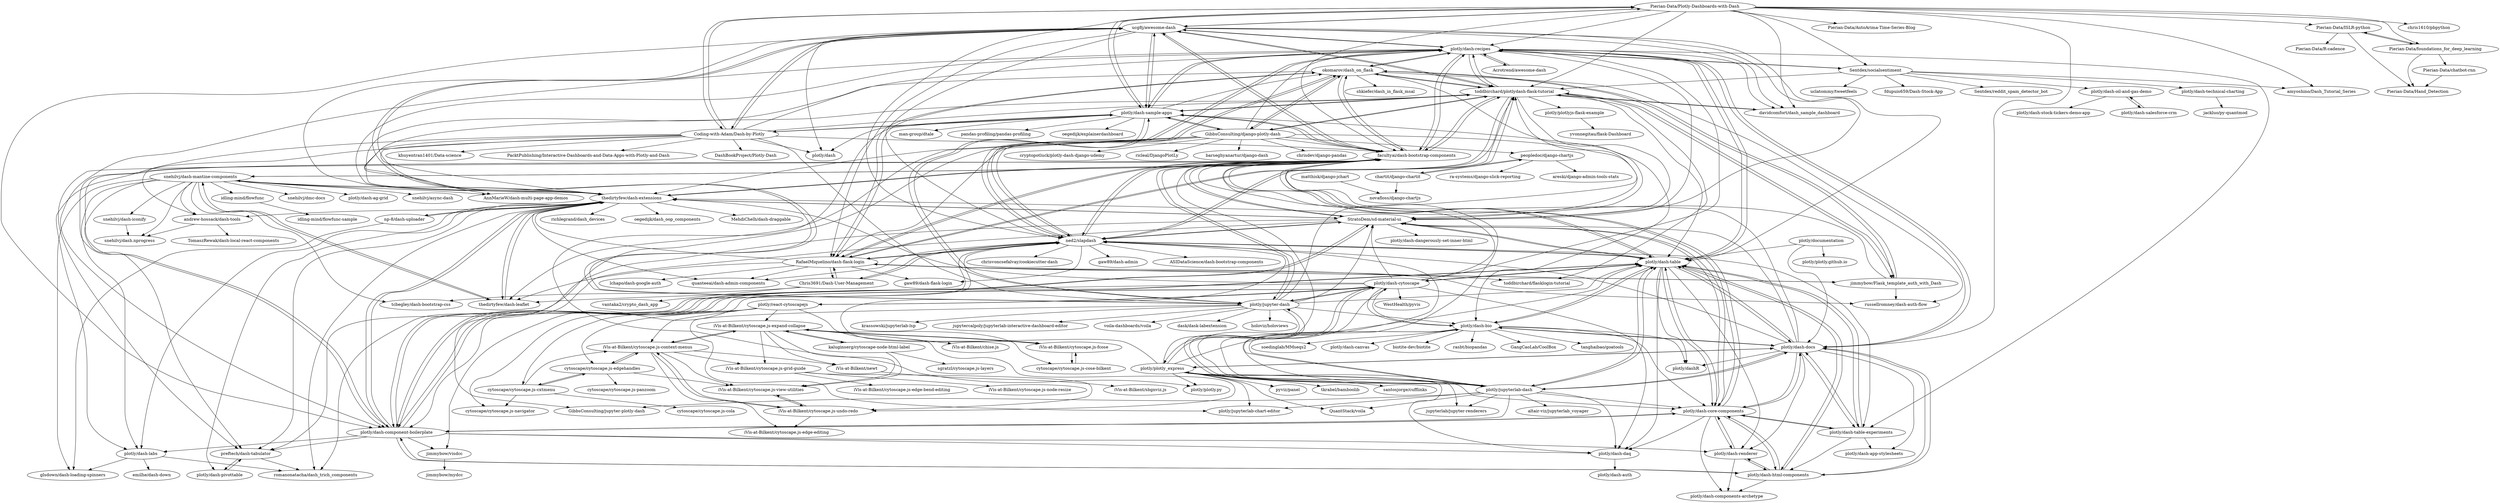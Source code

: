digraph G {
"Pierian-Data/Plotly-Dashboards-with-Dash" -> "ucg8j/awesome-dash"
"Pierian-Data/Plotly-Dashboards-with-Dash" -> "plotly/dash-recipes"
"Pierian-Data/Plotly-Dashboards-with-Dash" -> "Pierian-Data/ISLR-python"
"Pierian-Data/Plotly-Dashboards-with-Dash" -> "plotly/dash-sample-apps"
"Pierian-Data/Plotly-Dashboards-with-Dash" -> "Pierian-Data/foundations_for_deep_learning"
"Pierian-Data/Plotly-Dashboards-with-Dash" -> "Coding-with-Adam/Dash-by-Plotly"
"Pierian-Data/Plotly-Dashboards-with-Dash" -> "toddbirchard/plotlydash-flask-tutorial"
"Pierian-Data/Plotly-Dashboards-with-Dash" -> "facultyai/dash-bootstrap-components"
"Pierian-Data/Plotly-Dashboards-with-Dash" -> "amyoshino/Dash_Tutorial_Series"
"Pierian-Data/Plotly-Dashboards-with-Dash" -> "Pierian-Data/AutoArima-Time-Series-Blog"
"Pierian-Data/Plotly-Dashboards-with-Dash" -> "davidcomfort/dash_sample_dashboard"
"Pierian-Data/Plotly-Dashboards-with-Dash" -> "ned2/slapdash"
"Pierian-Data/Plotly-Dashboards-with-Dash" -> "Sentdex/socialsentiment"
"Pierian-Data/Plotly-Dashboards-with-Dash" -> "plotly/dash-docs"
"Pierian-Data/Plotly-Dashboards-with-Dash" -> "chris1610/pbpython" ["e"=1]
"jimmybow/visdcc" -> "jimmybow/mydcc"
"plotly/documentation" -> "plotly/dash-docs"
"plotly/documentation" -> "plotly/plotly.github.io"
"plotly/documentation" -> "plotly/dash-table"
"plotly/dash-docs" -> "plotly/dash-table"
"plotly/dash-docs" -> "plotly/dash-core-components"
"plotly/dash-docs" -> "plotly/dash-html-components"
"plotly/dash-docs" -> "plotly/dash-renderer"
"plotly/dash-docs" -> "plotly/dash-table-experiments"
"plotly/dash-docs" -> "plotly/dash-recipes"
"plotly/dash-docs" -> "StratoDem/sd-material-ui"
"plotly/dash-docs" -> "plotly/dash-bio"
"plotly/dash-docs" -> "plotly/jupyterlab-dash"
"plotly/dash-docs" -> "plotly/dash-app-stylesheets"
"plotly/dash-docs" -> "plotly/dashR" ["e"=1]
"plotly/dash-docs" -> "plotly/plotly_express"
"plotly/dash-docs" -> "ned2/slapdash"
"plotly/dash-docs" -> "facultyai/dash-bootstrap-components"
"plotly/dash-table" -> "plotly/dash-core-components"
"plotly/dash-table" -> "plotly/dash-docs"
"plotly/dash-table" -> "plotly/dash-html-components"
"plotly/dash-table" -> "facultyai/dash-bootstrap-components"
"plotly/dash-table" -> "StratoDem/sd-material-ui"
"plotly/dash-table" -> "plotly/dash-component-boilerplate"
"plotly/dash-table" -> "ned2/slapdash"
"plotly/dash-table" -> "plotly/dash-table-experiments"
"plotly/dash-table" -> "plotly/dash-recipes"
"plotly/dash-table" -> "plotly/dashR" ["e"=1]
"plotly/dash-table" -> "plotly/dash-bio"
"plotly/dash-table" -> "plotly/dash-cytoscape"
"plotly/dash-table" -> "plotly/dash-daq"
"plotly/dash-table" -> "plotly/jupyterlab-dash"
"plotly/dash-table" -> "plotly/dash-renderer"
"plotly/dash-recipes" -> "ucg8j/awesome-dash"
"plotly/dash-recipes" -> "facultyai/dash-bootstrap-components"
"plotly/dash-recipes" -> "plotly/dash-sample-apps"
"plotly/dash-recipes" -> "ned2/slapdash"
"plotly/dash-recipes" -> "Acrotrend/awesome-dash"
"plotly/dash-recipes" -> "toddbirchard/plotlydash-flask-tutorial"
"plotly/dash-recipes" -> "plotly/dash-table"
"plotly/dash-recipes" -> "plotly/dash-docs"
"plotly/dash-recipes" -> "plotly/dash-table-experiments"
"plotly/dash-recipes" -> "thedirtyfew/dash-extensions"
"plotly/dash-recipes" -> "StratoDem/sd-material-ui"
"plotly/dash-recipes" -> "okomarov/dash_on_flask"
"plotly/dash-recipes" -> "Sentdex/socialsentiment"
"plotly/dash-recipes" -> "plotly/dash-component-boilerplate"
"plotly/dash-recipes" -> "davidcomfort/dash_sample_dashboard"
"ucg8j/awesome-dash" -> "plotly/dash-recipes"
"ucg8j/awesome-dash" -> "facultyai/dash-bootstrap-components"
"ucg8j/awesome-dash" -> "plotly/dash-sample-apps"
"ucg8j/awesome-dash" -> "Pierian-Data/Plotly-Dashboards-with-Dash"
"ucg8j/awesome-dash" -> "thedirtyfew/dash-extensions"
"ucg8j/awesome-dash" -> "plotly/jupyter-dash"
"ucg8j/awesome-dash" -> "Coding-with-Adam/Dash-by-Plotly"
"ucg8j/awesome-dash" -> "ned2/slapdash"
"ucg8j/awesome-dash" -> "davidcomfort/dash_sample_dashboard"
"ucg8j/awesome-dash" -> "StratoDem/sd-material-ui"
"ucg8j/awesome-dash" -> "plotly/dash-component-boilerplate"
"ucg8j/awesome-dash" -> "plotly/dash-table"
"ucg8j/awesome-dash" -> "toddbirchard/plotlydash-flask-tutorial"
"ucg8j/awesome-dash" -> "RafaelMiquelino/dash-flask-login"
"ucg8j/awesome-dash" -> "plotly/dash" ["e"=1]
"Coding-with-Adam/Dash-by-Plotly" -> "ucg8j/awesome-dash"
"Coding-with-Adam/Dash-by-Plotly" -> "plotly/dash-sample-apps"
"Coding-with-Adam/Dash-by-Plotly" -> "facultyai/dash-bootstrap-components"
"Coding-with-Adam/Dash-by-Plotly" -> "Pierian-Data/Plotly-Dashboards-with-Dash"
"Coding-with-Adam/Dash-by-Plotly" -> "plotly/dash-recipes"
"Coding-with-Adam/Dash-by-Plotly" -> "plotly/jupyter-dash"
"Coding-with-Adam/Dash-by-Plotly" -> "toddbirchard/plotlydash-flask-tutorial"
"Coding-with-Adam/Dash-by-Plotly" -> "PacktPublishing/Interactive-Dashboards-and-Data-Apps-with-Plotly-and-Dash"
"Coding-with-Adam/Dash-by-Plotly" -> "plotly/dash-labs"
"Coding-with-Adam/Dash-by-Plotly" -> "thedirtyfew/dash-extensions"
"Coding-with-Adam/Dash-by-Plotly" -> "plotly/dash" ["e"=1]
"Coding-with-Adam/Dash-by-Plotly" -> "AnnMarieW/dash-multi-page-app-demos"
"Coding-with-Adam/Dash-by-Plotly" -> "DashBookProject/Plotly-Dash"
"Coding-with-Adam/Dash-by-Plotly" -> "andrew-hossack/dash-tools"
"Coding-with-Adam/Dash-by-Plotly" -> "khuyentran1401/Data-science" ["e"=1]
"plotly/dash-sample-apps" -> "ucg8j/awesome-dash"
"plotly/dash-sample-apps" -> "plotly/dash-recipes"
"plotly/dash-sample-apps" -> "facultyai/dash-bootstrap-components"
"plotly/dash-sample-apps" -> "plotly/dash" ["e"=1]
"plotly/dash-sample-apps" -> "Coding-with-Adam/Dash-by-Plotly"
"plotly/dash-sample-apps" -> "plotly/jupyter-dash"
"plotly/dash-sample-apps" -> "Pierian-Data/Plotly-Dashboards-with-Dash"
"plotly/dash-sample-apps" -> "toddbirchard/plotlydash-flask-tutorial"
"plotly/dash-sample-apps" -> "plotly/plotly.py" ["e"=1]
"plotly/dash-sample-apps" -> "GibbsConsulting/django-plotly-dash"
"plotly/dash-sample-apps" -> "okomarov/dash_on_flask"
"plotly/dash-sample-apps" -> "pandas-profiling/pandas-profiling" ["e"=1]
"plotly/dash-sample-apps" -> "plotly/dash-bio"
"plotly/dash-sample-apps" -> "oegedijk/explainerdashboard" ["e"=1]
"plotly/dash-sample-apps" -> "man-group/dtale" ["e"=1]
"thedirtyfew/dash-extensions" -> "snehilvj/dash-mantine-components"
"thedirtyfew/dash-extensions" -> "np-8/dash-uploader"
"thedirtyfew/dash-extensions" -> "thedirtyfew/dash-leaflet"
"thedirtyfew/dash-extensions" -> "facultyai/dash-bootstrap-components"
"thedirtyfew/dash-extensions" -> "plotly/dash-labs"
"thedirtyfew/dash-extensions" -> "preftech/dash-tabulator"
"thedirtyfew/dash-extensions" -> "romanonatacha/dash_trich_components"
"thedirtyfew/dash-extensions" -> "StratoDem/sd-material-ui"
"thedirtyfew/dash-extensions" -> "plotly/dash-component-boilerplate"
"thedirtyfew/dash-extensions" -> "andrew-hossack/dash-tools"
"thedirtyfew/dash-extensions" -> "plotly/dash-pivottable"
"thedirtyfew/dash-extensions" -> "richlegrand/dash_devices"
"thedirtyfew/dash-extensions" -> "oegedijk/dash_oop_components"
"thedirtyfew/dash-extensions" -> "MehdiChelh/dash-draggable"
"thedirtyfew/dash-extensions" -> "quanteeai/dash-admin-components"
"plotly/dash-component-boilerplate" -> "StratoDem/sd-material-ui"
"plotly/dash-component-boilerplate" -> "plotly/dash-core-components"
"plotly/dash-component-boilerplate" -> "plotly/dash-html-components"
"plotly/dash-component-boilerplate" -> "plotly/dash-labs"
"plotly/dash-component-boilerplate" -> "plotly/dash-renderer"
"plotly/dash-component-boilerplate" -> "plotly/dash-daq"
"plotly/dash-component-boilerplate" -> "preftech/dash-tabulator"
"plotly/dash-component-boilerplate" -> "plotly/dash-table"
"plotly/dash-component-boilerplate" -> "jimmybow/visdcc"
"plotly/dash-component-boilerplate" -> "thedirtyfew/dash-extensions"
"plotly/dash-component-boilerplate" -> "ned2/slapdash"
"plotly/dash-component-boilerplate" -> "facultyai/dash-bootstrap-components"
"Sentdex/socialsentiment" -> "plotly/dash-recipes"
"Sentdex/socialsentiment" -> "uclatommy/tweetfeels" ["e"=1]
"Sentdex/socialsentiment" -> "toddbirchard/plotlydash-flask-tutorial"
"Sentdex/socialsentiment" -> "fdupuis659/Dash-Stock-App"
"Sentdex/socialsentiment" -> "Sentdex/reddit_spam_detector_bot"
"Sentdex/socialsentiment" -> "plotly/dash-oil-and-gas-demo"
"Sentdex/socialsentiment" -> "plotly/dash-technical-charting"
"Sentdex/socialsentiment" -> "amyoshino/Dash_Tutorial_Series"
"iVis-at-Bilkent/cytoscape.js-expand-collapse" -> "iVis-at-Bilkent/cytoscape.js-context-menus"
"iVis-at-Bilkent/cytoscape.js-expand-collapse" -> "iVis-at-Bilkent/cytoscape.js-view-utilities"
"iVis-at-Bilkent/cytoscape.js-expand-collapse" -> "iVis-at-Bilkent/cytoscape.js-grid-guide"
"iVis-at-Bilkent/cytoscape.js-expand-collapse" -> "iVis-at-Bilkent/newt"
"iVis-at-Bilkent/cytoscape.js-expand-collapse" -> "iVis-at-Bilkent/cytoscape.js-undo-redo"
"iVis-at-Bilkent/cytoscape.js-expand-collapse" -> "kaluginserg/cytoscape-node-html-label"
"iVis-at-Bilkent/cytoscape.js-expand-collapse" -> "iVis-at-Bilkent/cytoscape.js-fcose"
"iVis-at-Bilkent/cytoscape.js-expand-collapse" -> "iVis-at-Bilkent/chise.js"
"iVis-at-Bilkent/cytoscape.js-expand-collapse" -> "cytoscape/cytoscape.js-cose-bilkent"
"plotly/dash-oil-and-gas-demo" -> "plotly/dash-salesforce-crm"
"plotly/dash-oil-and-gas-demo" -> "plotly/dash-stock-tickers-demo-app"
"facultyai/dash-bootstrap-components" -> "thedirtyfew/dash-extensions"
"facultyai/dash-bootstrap-components" -> "ucg8j/awesome-dash"
"facultyai/dash-bootstrap-components" -> "plotly/dash-recipes"
"facultyai/dash-bootstrap-components" -> "ned2/slapdash"
"facultyai/dash-bootstrap-components" -> "snehilvj/dash-mantine-components"
"facultyai/dash-bootstrap-components" -> "plotly/dash-table"
"facultyai/dash-bootstrap-components" -> "StratoDem/sd-material-ui"
"facultyai/dash-bootstrap-components" -> "RafaelMiquelino/dash-flask-login"
"facultyai/dash-bootstrap-components" -> "plotly/dash-core-components"
"facultyai/dash-bootstrap-components" -> "plotly/dash-sample-apps"
"facultyai/dash-bootstrap-components" -> "plotly/dash-component-boilerplate"
"facultyai/dash-bootstrap-components" -> "toddbirchard/plotlydash-flask-tutorial"
"facultyai/dash-bootstrap-components" -> "preftech/dash-tabulator"
"facultyai/dash-bootstrap-components" -> "okomarov/dash_on_flask"
"facultyai/dash-bootstrap-components" -> "plotly/jupyter-dash"
"plotly/dash-labs" -> "glsdown/dash-loading-spinners"
"plotly/dash-labs" -> "emilhe/dash-down"
"plotly/dash-labs" -> "romanonatacha/dash_trich_components"
"snehilvj/dash-iconify" -> "snehilvj/dash.nprogress"
"snehilvj/dash-mantine-components" -> "thedirtyfew/dash-extensions"
"snehilvj/dash-mantine-components" -> "snehilvj/dash-iconify"
"snehilvj/dash-mantine-components" -> "snehilvj/dmc-docs"
"snehilvj/dash-mantine-components" -> "snehilvj/dash.nprogress"
"snehilvj/dash-mantine-components" -> "plotly/dash-labs"
"snehilvj/dash-mantine-components" -> "thedirtyfew/dash-leaflet"
"snehilvj/dash-mantine-components" -> "glsdown/dash-loading-spinners"
"snehilvj/dash-mantine-components" -> "preftech/dash-tabulator"
"snehilvj/dash-mantine-components" -> "andrew-hossack/dash-tools"
"snehilvj/dash-mantine-components" -> "plotly/dash-ag-grid"
"snehilvj/dash-mantine-components" -> "facultyai/dash-bootstrap-components"
"snehilvj/dash-mantine-components" -> "AnnMarieW/dash-multi-page-app-demos"
"snehilvj/dash-mantine-components" -> "snehilvj/async-dash"
"snehilvj/dash-mantine-components" -> "idling-mind/flowfunc"
"snehilvj/dash-mantine-components" -> "tcbegley/dash-bootstrap-css"
"thedirtyfew/dash-leaflet" -> "thedirtyfew/dash-extensions"
"thedirtyfew/dash-leaflet" -> "snehilvj/dash-mantine-components"
"plotly/react-cytoscapejs" -> "cytoscape/cytoscape.js-cxtmenu"
"plotly/react-cytoscapejs" -> "iVis-at-Bilkent/cytoscape.js-expand-collapse"
"plotly/react-cytoscapejs" -> "cytoscape/cytoscape.js-edgehandles"
"plotly/react-cytoscapejs" -> "iVis-at-Bilkent/cytoscape.js-context-menus"
"plotly/react-cytoscapejs" -> "plotly/dash-cytoscape"
"plotly/react-cytoscapejs" -> "iVis-at-Bilkent/cytoscape.js-fcose"
"plotly/react-cytoscapejs" -> "cytoscape/cytoscape.js-navigator"
"cytoscape/cytoscape.js-edgehandles" -> "iVis-at-Bilkent/cytoscape.js-context-menus"
"cytoscape/cytoscape.js-edgehandles" -> "iVis-at-Bilkent/cytoscape.js-view-utilities"
"cytoscape/cytoscape.js-edgehandles" -> "cytoscape/cytoscape.js-cxtmenu"
"cytoscape/cytoscape.js-edgehandles" -> "cytoscape/cytoscape.js-panzoom"
"iVis-at-Bilkent/newt" -> "iVis-at-Bilkent/sbgnviz.js"
"plotly/dash-bio" -> "plotly/dash-canvas"
"plotly/dash-bio" -> "plotly/dashR" ["e"=1]
"plotly/dash-bio" -> "plotly/dash-table"
"plotly/dash-bio" -> "plotly/dash-cytoscape"
"plotly/dash-bio" -> "plotly/jupyterlab-dash"
"plotly/dash-bio" -> "biotite-dev/biotite" ["e"=1]
"plotly/dash-bio" -> "plotly/dash-docs"
"plotly/dash-bio" -> "rasbt/biopandas" ["e"=1]
"plotly/dash-bio" -> "GangCaoLab/CoolBox" ["e"=1]
"plotly/dash-bio" -> "plotly/dash-core-components"
"plotly/dash-bio" -> "tanghaibao/goatools" ["e"=1]
"plotly/dash-bio" -> "soedinglab/MMseqs2" ["e"=1]
"plotly/dash-cytoscape" -> "StratoDem/sd-material-ui"
"plotly/dash-cytoscape" -> "plotly/dash-table"
"plotly/dash-cytoscape" -> "plotly/dash-bio"
"plotly/dash-cytoscape" -> "plotly/dash-component-boilerplate"
"plotly/dash-cytoscape" -> "WestHealth/pyvis" ["e"=1]
"plotly/dash-cytoscape" -> "thedirtyfew/dash-extensions"
"plotly/dash-cytoscape" -> "facultyai/dash-bootstrap-components"
"plotly/dash-cytoscape" -> "plotly/react-cytoscapejs"
"plotly/dash-cytoscape" -> "plotly/jupyter-dash"
"plotly/dash-cytoscape" -> "plotly/plotly_express"
"plotly/dash-cytoscape" -> "thedirtyfew/dash-leaflet"
"plotly/dash-cytoscape" -> "plotly/jupyterlab-dash"
"plotly/dash-cytoscape" -> "plotly/dash-recipes"
"plotly/dash-cytoscape" -> "plotly/dash-daq"
"plotly/dash-cytoscape" -> "jimmybow/visdcc"
"plotly/jupyterlab-dash" -> "plotly/jupyterlab-chart-editor" ["e"=1]
"plotly/jupyterlab-dash" -> "plotly/plotly_express"
"plotly/jupyterlab-dash" -> "GibbsConsulting/jupyter-plotly-dash"
"plotly/jupyterlab-dash" -> "plotly/dash-table"
"plotly/jupyterlab-dash" -> "altair-viz/jupyterlab_voyager" ["e"=1]
"plotly/jupyterlab-dash" -> "plotly/dash-bio"
"plotly/jupyterlab-dash" -> "plotly/dash-core-components"
"plotly/jupyterlab-dash" -> "plotly/jupyter-dash"
"plotly/jupyterlab-dash" -> "plotly/dash-daq"
"plotly/jupyterlab-dash" -> "plotly/dash-docs"
"plotly/jupyterlab-dash" -> "jupyterlab/jupyter-renderers" ["e"=1]
"plotly/jupyterlab-dash" -> "ned2/slapdash"
"plotly/jupyterlab-dash" -> "QuantStack/voila" ["e"=1]
"plotly/jupyterlab-dash" -> "plotly/dash-component-boilerplate"
"plotly/jupyterlab-dash" -> "facultyai/dash-bootstrap-components"
"peopledoc/django-chartjs" -> "chartit/django-chartit"
"peopledoc/django-chartjs" -> "ra-systems/django-slick-reporting" ["e"=1]
"peopledoc/django-chartjs" -> "areski/django-admin-tools-stats" ["e"=1]
"plotly/jupyter-dash" -> "plotly/jupyterlab-chart-editor" ["e"=1]
"plotly/jupyter-dash" -> "plotly/jupyterlab-dash"
"plotly/jupyter-dash" -> "facultyai/dash-bootstrap-components"
"plotly/jupyter-dash" -> "plotly/dash-table"
"plotly/jupyter-dash" -> "ucg8j/awesome-dash"
"plotly/jupyter-dash" -> "voila-dashboards/voila" ["e"=1]
"plotly/jupyter-dash" -> "plotly/dash-sample-apps"
"plotly/jupyter-dash" -> "plotly/dash-cytoscape"
"plotly/jupyter-dash" -> "plotly/dash-bio"
"plotly/jupyter-dash" -> "dask/dask-labextension" ["e"=1]
"plotly/jupyter-dash" -> "StratoDem/sd-material-ui"
"plotly/jupyter-dash" -> "toddbirchard/plotlydash-flask-tutorial"
"plotly/jupyter-dash" -> "holoviz/holoviews" ["e"=1]
"plotly/jupyter-dash" -> "krassowski/jupyterlab-lsp" ["e"=1]
"plotly/jupyter-dash" -> "jupytercalpoly/jupyterlab-interactive-dashboard-editor" ["e"=1]
"plotly/plotly_express" -> "plotly/jupyterlab-dash"
"plotly/plotly_express" -> "plotly/dash-table"
"plotly/plotly_express" -> "plotly/dash-docs"
"plotly/plotly_express" -> "plotly/jupyterlab-chart-editor" ["e"=1]
"plotly/plotly_express" -> "plotly/dash-cytoscape"
"plotly/plotly_express" -> "santosjorge/cufflinks" ["e"=1]
"plotly/plotly_express" -> "ned2/slapdash"
"plotly/plotly_express" -> "pyviz/panel" ["e"=1]
"plotly/plotly_express" -> "jupyterlab/jupyter-renderers" ["e"=1]
"plotly/plotly_express" -> "plotly/dash-core-components"
"plotly/plotly_express" -> "facultyai/dash-bootstrap-components"
"plotly/plotly_express" -> "QuantStack/voila" ["e"=1]
"plotly/plotly_express" -> "plotly/plotly.py" ["e"=1]
"plotly/plotly_express" -> "plotly/dash-daq"
"plotly/plotly_express" -> "tkrabel/bamboolib" ["e"=1]
"Pierian-Data/foundations_for_deep_learning" -> "Pierian-Data/ISLR-python"
"Pierian-Data/foundations_for_deep_learning" -> "Pierian-Data/chatbot-rnn"
"Pierian-Data/foundations_for_deep_learning" -> "Pierian-Data/Hand_Detection"
"okomarov/dash_on_flask" -> "RafaelMiquelino/dash-flask-login"
"okomarov/dash_on_flask" -> "toddbirchard/plotlydash-flask-tutorial"
"okomarov/dash_on_flask" -> "jimmybow/Flask_template_auth_with_Dash"
"okomarov/dash_on_flask" -> "ned2/slapdash"
"okomarov/dash_on_flask" -> "russellromney/dash-auth-flow"
"okomarov/dash_on_flask" -> "facultyai/dash-bootstrap-components"
"okomarov/dash_on_flask" -> "shkiefer/dash_in_flask_msal"
"okomarov/dash_on_flask" -> "plotly/dash-recipes"
"okomarov/dash_on_flask" -> "thedirtyfew/dash-extensions"
"okomarov/dash_on_flask" -> "GibbsConsulting/django-plotly-dash"
"okomarov/dash_on_flask" -> "StratoDem/sd-material-ui"
"Pierian-Data/ISLR-python" -> "Pierian-Data/foundations_for_deep_learning"
"Pierian-Data/ISLR-python" -> "Pierian-Data/R-cadence"
"Pierian-Data/ISLR-python" -> "Pierian-Data/Hand_Detection"
"Pierian-Data/chatbot-rnn" -> "Pierian-Data/Hand_Detection"
"chartit/django-chartit" -> "peopledoc/django-chartjs"
"chartit/django-chartit" -> "novafloss/django-chartjs"
"matthisk/django-jchart" -> "novafloss/django-chartjs"
"Acrotrend/awesome-dash" -> "plotly/dash-recipes"
"RafaelMiquelino/dash-flask-login" -> "okomarov/dash_on_flask"
"RafaelMiquelino/dash-flask-login" -> "gaw89/dash-flask-login"
"RafaelMiquelino/dash-flask-login" -> "jimmybow/Flask_template_auth_with_Dash"
"RafaelMiquelino/dash-flask-login" -> "Chris3691/Dash-User-Management"
"RafaelMiquelino/dash-flask-login" -> "facultyai/dash-bootstrap-components"
"RafaelMiquelino/dash-flask-login" -> "toddbirchard/plotlydash-flask-tutorial"
"RafaelMiquelino/dash-flask-login" -> "ned2/slapdash"
"RafaelMiquelino/dash-flask-login" -> "thedirtyfew/dash-extensions"
"RafaelMiquelino/dash-flask-login" -> "lchapo/dash-google-auth"
"RafaelMiquelino/dash-flask-login" -> "quanteeai/dash-admin-components"
"RafaelMiquelino/dash-flask-login" -> "russellromney/dash-auth-flow"
"RafaelMiquelino/dash-flask-login" -> "thedirtyfew/dash-leaflet"
"RafaelMiquelino/dash-flask-login" -> "toddbirchard/flasklogin-tutorial" ["e"=1]
"GibbsConsulting/django-plotly-dash" -> "cryptopotluck/plotly-dash-django-udemy"
"GibbsConsulting/django-plotly-dash" -> "toddbirchard/plotlydash-flask-tutorial"
"GibbsConsulting/django-plotly-dash" -> "ricleal/DjangoPlotLy"
"GibbsConsulting/django-plotly-dash" -> "okomarov/dash_on_flask"
"GibbsConsulting/django-plotly-dash" -> "facultyai/dash-bootstrap-components"
"GibbsConsulting/django-plotly-dash" -> "GibbsConsulting/jupyter-plotly-dash"
"GibbsConsulting/django-plotly-dash" -> "barseghyanartur/django-dash" ["e"=1]
"GibbsConsulting/django-plotly-dash" -> "StratoDem/sd-material-ui"
"GibbsConsulting/django-plotly-dash" -> "peopledoc/django-chartjs"
"GibbsConsulting/django-plotly-dash" -> "plotly/dash-recipes"
"GibbsConsulting/django-plotly-dash" -> "thedirtyfew/dash-extensions"
"GibbsConsulting/django-plotly-dash" -> "thedirtyfew/dash-leaflet"
"GibbsConsulting/django-plotly-dash" -> "RafaelMiquelino/dash-flask-login"
"GibbsConsulting/django-plotly-dash" -> "plotly/dash-sample-apps"
"GibbsConsulting/django-plotly-dash" -> "chrisdev/django-pandas" ["e"=1]
"toddbirchard/plotlydash-flask-tutorial" -> "okomarov/dash_on_flask"
"toddbirchard/plotlydash-flask-tutorial" -> "jimmybow/Flask_template_auth_with_Dash"
"toddbirchard/plotlydash-flask-tutorial" -> "RafaelMiquelino/dash-flask-login"
"toddbirchard/plotlydash-flask-tutorial" -> "plotly/dash-recipes"
"toddbirchard/plotlydash-flask-tutorial" -> "facultyai/dash-bootstrap-components"
"toddbirchard/plotlydash-flask-tutorial" -> "ned2/slapdash"
"toddbirchard/plotlydash-flask-tutorial" -> "davidcomfort/dash_sample_dashboard"
"toddbirchard/plotlydash-flask-tutorial" -> "GibbsConsulting/django-plotly-dash"
"toddbirchard/plotlydash-flask-tutorial" -> "StratoDem/sd-material-ui"
"toddbirchard/plotlydash-flask-tutorial" -> "toddbirchard/flasklogin-tutorial" ["e"=1]
"toddbirchard/plotlydash-flask-tutorial" -> "plotly/dash-table"
"toddbirchard/plotlydash-flask-tutorial" -> "thedirtyfew/dash-extensions"
"toddbirchard/plotlydash-flask-tutorial" -> "ucg8j/awesome-dash"
"toddbirchard/plotlydash-flask-tutorial" -> "plotly/plotlyjs-flask-example"
"toddbirchard/plotlydash-flask-tutorial" -> "plotly/dash-sample-apps"
"plotly/dash-core-components" -> "plotly/dash-html-components"
"plotly/dash-core-components" -> "plotly/dash-renderer"
"plotly/dash-core-components" -> "plotly/dash-table"
"plotly/dash-core-components" -> "plotly/dash-docs"
"plotly/dash-core-components" -> "plotly/dash-component-boilerplate"
"plotly/dash-core-components" -> "plotly/dash-table-experiments"
"plotly/dash-core-components" -> "plotly/dash-daq"
"plotly/dash-core-components" -> "StratoDem/sd-material-ui"
"plotly/dash-core-components" -> "facultyai/dash-bootstrap-components"
"plotly/dash-core-components" -> "plotly/dash-components-archetype"
"davidcomfort/dash_sample_dashboard" -> "toddbirchard/plotlydash-flask-tutorial"
"plotly/plotlyjs-flask-example" -> "yvonnegitau/flask-Dashboard"
"kaluginserg/cytoscape-node-html-label" -> "iVis-at-Bilkent/cytoscape.js-view-utilities"
"kaluginserg/cytoscape-node-html-label" -> "sgratzl/cytoscape.js-layers"
"kaluginserg/cytoscape-node-html-label" -> "iVis-at-Bilkent/cytoscape.js-expand-collapse"
"andrew-hossack/dash-tools" -> "snehilvj/dash.nprogress"
"andrew-hossack/dash-tools" -> "TomaszRewak/dash-local-react-components"
"StratoDem/sd-material-ui" -> "plotly/dash-component-boilerplate"
"StratoDem/sd-material-ui" -> "ned2/slapdash"
"StratoDem/sd-material-ui" -> "romanonatacha/dash_trich_components"
"StratoDem/sd-material-ui" -> "preftech/dash-tabulator"
"StratoDem/sd-material-ui" -> "facultyai/dash-bootstrap-components"
"StratoDem/sd-material-ui" -> "plotly/dash-table"
"StratoDem/sd-material-ui" -> "plotly/dash-dangerously-set-inner-html"
"StratoDem/sd-material-ui" -> "plotly/dash-core-components"
"StratoDem/sd-material-ui" -> "thedirtyfew/dash-extensions"
"jimmybow/Flask_template_auth_with_Dash" -> "okomarov/dash_on_flask"
"jimmybow/Flask_template_auth_with_Dash" -> "toddbirchard/plotlydash-flask-tutorial"
"jimmybow/Flask_template_auth_with_Dash" -> "RafaelMiquelino/dash-flask-login"
"jimmybow/Flask_template_auth_with_Dash" -> "thedirtyfew/dash-extensions"
"jimmybow/Flask_template_auth_with_Dash" -> "russellromney/dash-auth-flow"
"ned2/slapdash" -> "StratoDem/sd-material-ui"
"ned2/slapdash" -> "okomarov/dash_on_flask"
"ned2/slapdash" -> "gaw89/dash-admin"
"ned2/slapdash" -> "ASIDataScience/dash-bootstrap-components"
"ned2/slapdash" -> "facultyai/dash-bootstrap-components"
"ned2/slapdash" -> "chrisvoncsefalvay/cookiecutter-dash"
"ned2/slapdash" -> "plotly/dash-recipes"
"ned2/slapdash" -> "RafaelMiquelino/dash-flask-login"
"ned2/slapdash" -> "gaw89/dash-flask-login"
"ned2/slapdash" -> "plotly/dash-table"
"ned2/slapdash" -> "Chris3691/Dash-User-Management"
"ned2/slapdash" -> "plotly/dash-component-boilerplate"
"ned2/slapdash" -> "quanteeai/dash-admin-components"
"ned2/slapdash" -> "toddbirchard/plotlydash-flask-tutorial"
"ned2/slapdash" -> "plotly/dash-table-experiments"
"plotly/dash-salesforce-crm" -> "plotly/dash-oil-and-gas-demo"
"plotly/dash-table-experiments" -> "plotly/dash-core-components"
"plotly/dash-table-experiments" -> "plotly/dash-docs"
"plotly/dash-table-experiments" -> "plotly/dash-table"
"plotly/dash-table-experiments" -> "plotly/dash-html-components"
"plotly/dash-table-experiments" -> "plotly/dash-app-stylesheets"
"Chris3691/Dash-User-Management" -> "RafaelMiquelino/dash-flask-login"
"Chris3691/Dash-User-Management" -> "ned2/slapdash"
"Chris3691/Dash-User-Management" -> "tcbegley/dash-bootstrap-css"
"Chris3691/Dash-User-Management" -> "vantaka2/crypto_dash_app"
"idling-mind/flowfunc" -> "idling-mind/flowfunc-sample"
"iVis-at-Bilkent/cytoscape.js-grid-guide" -> "iVis-at-Bilkent/cytoscape.js-node-resize"
"iVis-at-Bilkent/cytoscape.js-grid-guide" -> "iVis-at-Bilkent/cytoscape.js-undo-redo"
"iVis-at-Bilkent/cytoscape.js-grid-guide" -> "iVis-at-Bilkent/cytoscape.js-edge-bend-editing"
"plotly/dash-html-components" -> "plotly/dash-core-components"
"plotly/dash-html-components" -> "plotly/dash-renderer"
"plotly/dash-html-components" -> "plotly/dash-docs"
"plotly/dash-html-components" -> "plotly/dash-components-archetype"
"plotly/dash-html-components" -> "plotly/dash-table"
"plotly/dash-html-components" -> "plotly/dash-component-boilerplate"
"plotly/dash-technical-charting" -> "jackluo/py-quantmod"
"cytoscape/cytoscape.js-cxtmenu" -> "iVis-at-Bilkent/cytoscape.js-context-menus"
"cytoscape/cytoscape.js-cxtmenu" -> "cytoscape/cytoscape.js-edgehandles"
"cytoscape/cytoscape.js-cxtmenu" -> "cytoscape/cytoscape.js-cola" ["e"=1]
"cytoscape/cytoscape.js-cxtmenu" -> "cytoscape/cytoscape.js-navigator"
"plotly/dash-pivottable" -> "preftech/dash-tabulator"
"preftech/dash-tabulator" -> "plotly/dash-pivottable"
"preftech/dash-tabulator" -> "romanonatacha/dash_trich_components"
"np-8/dash-uploader" -> "thedirtyfew/dash-extensions"
"np-8/dash-uploader" -> "glsdown/dash-loading-spinners"
"plotly/dash-daq" -> "plotly/dash-auth"
"plotly/dash-renderer" -> "plotly/dash-html-components"
"plotly/dash-renderer" -> "plotly/dash-core-components"
"plotly/dash-renderer" -> "plotly/dash-components-archetype"
"iVis-at-Bilkent/cytoscape.js-fcose" -> "iVis-at-Bilkent/cytoscape.js-expand-collapse"
"iVis-at-Bilkent/cytoscape.js-fcose" -> "cytoscape/cytoscape.js-cose-bilkent"
"cytoscape/cytoscape.js-cose-bilkent" -> "iVis-at-Bilkent/cytoscape.js-fcose"
"iVis-at-Bilkent/cytoscape.js-undo-redo" -> "iVis-at-Bilkent/cytoscape.js-context-menus"
"iVis-at-Bilkent/cytoscape.js-undo-redo" -> "iVis-at-Bilkent/cytoscape.js-edge-editing"
"iVis-at-Bilkent/cytoscape.js-undo-redo" -> "iVis-at-Bilkent/cytoscape.js-view-utilities"
"iVis-at-Bilkent/cytoscape.js-view-utilities" -> "iVis-at-Bilkent/cytoscape.js-undo-redo"
"iVis-at-Bilkent/cytoscape.js-context-menus" -> "iVis-at-Bilkent/cytoscape.js-undo-redo"
"iVis-at-Bilkent/cytoscape.js-context-menus" -> "iVis-at-Bilkent/cytoscape.js-view-utilities"
"iVis-at-Bilkent/cytoscape.js-context-menus" -> "iVis-at-Bilkent/cytoscape.js-edge-editing"
"iVis-at-Bilkent/cytoscape.js-context-menus" -> "iVis-at-Bilkent/cytoscape.js-expand-collapse"
"iVis-at-Bilkent/cytoscape.js-context-menus" -> "iVis-at-Bilkent/cytoscape.js-grid-guide"
"iVis-at-Bilkent/cytoscape.js-context-menus" -> "iVis-at-Bilkent/newt"
"iVis-at-Bilkent/cytoscape.js-context-menus" -> "cytoscape/cytoscape.js-edgehandles"
"Pierian-Data/Plotly-Dashboards-with-Dash" ["l"="20.521,28.861"]
"ucg8j/awesome-dash" ["l"="20.563,28.84"]
"plotly/dash-recipes" ["l"="20.552,28.824"]
"Pierian-Data/ISLR-python" ["l"="20.462,28.894"]
"plotly/dash-sample-apps" ["l"="20.528,28.838"]
"Pierian-Data/foundations_for_deep_learning" ["l"="20.472,28.908"]
"Coding-with-Adam/Dash-by-Plotly" ["l"="20.591,28.853"]
"toddbirchard/plotlydash-flask-tutorial" ["l"="20.559,28.857"]
"facultyai/dash-bootstrap-components" ["l"="20.581,28.823"]
"amyoshino/Dash_Tutorial_Series" ["l"="20.466,28.865"]
"Pierian-Data/AutoArima-Time-Series-Blog" ["l"="20.492,28.894"]
"davidcomfort/dash_sample_dashboard" ["l"="20.535,28.877"]
"ned2/slapdash" ["l"="20.591,28.838"]
"Sentdex/socialsentiment" ["l"="20.47,28.838"]
"plotly/dash-docs" ["l"="20.583,28.786"]
"chris1610/pbpython" ["l"="23.268,30.668"]
"jimmybow/visdcc" ["l"="20.563,28.736"]
"jimmybow/mydcc" ["l"="20.553,28.709"]
"plotly/documentation" ["l"="20.623,28.732"]
"plotly/plotly.github.io" ["l"="20.646,28.707"]
"plotly/dash-table" ["l"="20.579,28.798"]
"plotly/dash-core-components" ["l"="20.599,28.783"]
"plotly/dash-html-components" ["l"="20.615,28.778"]
"plotly/dash-renderer" ["l"="20.608,28.765"]
"plotly/dash-table-experiments" ["l"="20.612,28.795"]
"StratoDem/sd-material-ui" ["l"="20.596,28.819"]
"plotly/dash-bio" ["l"="20.539,28.776"]
"plotly/jupyterlab-dash" ["l"="20.56,28.786"]
"plotly/dash-app-stylesheets" ["l"="20.632,28.775"]
"plotly/dashR" ["l"="20.496,43.391"]
"plotly/plotly_express" ["l"="20.583,28.768"]
"plotly/dash-component-boilerplate" ["l"="20.598,28.802"]
"plotly/dash-cytoscape" ["l"="20.561,28.768"]
"plotly/dash-daq" ["l"="20.587,28.751"]
"Acrotrend/awesome-dash" ["l"="20.504,28.8"]
"thedirtyfew/dash-extensions" ["l"="20.618,28.839"]
"okomarov/dash_on_flask" ["l"="20.576,28.864"]
"plotly/jupyter-dash" ["l"="20.545,28.805"]
"RafaelMiquelino/dash-flask-login" ["l"="20.603,28.866"]
"plotly/dash" ["l"="23.181,4.489"]
"PacktPublishing/Interactive-Dashboards-and-Data-Apps-with-Plotly-and-Dash" ["l"="20.619,28.925"]
"plotly/dash-labs" ["l"="20.646,28.833"]
"AnnMarieW/dash-multi-page-app-demos" ["l"="20.65,28.814"]
"DashBookProject/Plotly-Dash" ["l"="20.618,28.899"]
"andrew-hossack/dash-tools" ["l"="20.658,28.843"]
"khuyentran1401/Data-science" ["l"="23.579,30.385"]
"plotly/plotly.py" ["l"="23.176,4.62"]
"GibbsConsulting/django-plotly-dash" ["l"="20.557,28.874"]
"pandas-profiling/pandas-profiling" ["l"="25.461,33.929"]
"oegedijk/explainerdashboard" ["l"="25.614,34.072"]
"man-group/dtale" ["l"="25.488,34.024"]
"snehilvj/dash-mantine-components" ["l"="20.663,28.825"]
"np-8/dash-uploader" ["l"="20.66,28.855"]
"thedirtyfew/dash-leaflet" ["l"="20.619,28.824"]
"preftech/dash-tabulator" ["l"="20.632,28.809"]
"romanonatacha/dash_trich_components" ["l"="20.635,28.823"]
"plotly/dash-pivottable" ["l"="20.66,28.797"]
"richlegrand/dash_devices" ["l"="20.676,28.878"]
"oegedijk/dash_oop_components" ["l"="20.656,28.868"]
"MehdiChelh/dash-draggable" ["l"="20.652,28.881"]
"quanteeai/dash-admin-components" ["l"="20.624,28.858"]
"uclatommy/tweetfeels" ["l"="29.283,31.368"]
"fdupuis659/Dash-Stock-App" ["l"="20.442,28.819"]
"Sentdex/reddit_spam_detector_bot" ["l"="20.433,28.837"]
"plotly/dash-oil-and-gas-demo" ["l"="20.389,28.817"]
"plotly/dash-technical-charting" ["l"="20.408,28.859"]
"iVis-at-Bilkent/cytoscape.js-expand-collapse" ["l"="20.495,28.611"]
"iVis-at-Bilkent/cytoscape.js-context-menus" ["l"="20.521,28.617"]
"iVis-at-Bilkent/cytoscape.js-view-utilities" ["l"="20.513,28.595"]
"iVis-at-Bilkent/cytoscape.js-grid-guide" ["l"="20.503,28.628"]
"iVis-at-Bilkent/newt" ["l"="20.507,28.583"]
"iVis-at-Bilkent/cytoscape.js-undo-redo" ["l"="20.511,28.607"]
"kaluginserg/cytoscape-node-html-label" ["l"="20.484,28.586"]
"iVis-at-Bilkent/cytoscape.js-fcose" ["l"="20.481,28.63"]
"iVis-at-Bilkent/chise.js" ["l"="20.473,28.619"]
"cytoscape/cytoscape.js-cose-bilkent" ["l"="20.461,28.613"]
"plotly/dash-salesforce-crm" ["l"="20.361,28.823"]
"plotly/dash-stock-tickers-demo-app" ["l"="20.354,28.797"]
"glsdown/dash-loading-spinners" ["l"="20.676,28.843"]
"emilhe/dash-down" ["l"="20.683,28.834"]
"snehilvj/dash-iconify" ["l"="20.694,28.805"]
"snehilvj/dash.nprogress" ["l"="20.684,28.823"]
"snehilvj/dmc-docs" ["l"="20.701,28.834"]
"plotly/dash-ag-grid" ["l"="20.719,28.829"]
"snehilvj/async-dash" ["l"="20.702,28.819"]
"idling-mind/flowfunc" ["l"="20.711,28.805"]
"tcbegley/dash-bootstrap-css" ["l"="20.683,28.86"]
"plotly/react-cytoscapejs" ["l"="20.529,28.667"]
"cytoscape/cytoscape.js-cxtmenu" ["l"="20.54,28.636"]
"cytoscape/cytoscape.js-edgehandles" ["l"="20.543,28.617"]
"cytoscape/cytoscape.js-navigator" ["l"="20.555,28.651"]
"cytoscape/cytoscape.js-panzoom" ["l"="20.565,28.593"]
"iVis-at-Bilkent/sbgnviz.js" ["l"="20.508,28.56"]
"plotly/dash-canvas" ["l"="20.5,28.748"]
"biotite-dev/biotite" ["l"="17.353,37.779"]
"rasbt/biopandas" ["l"="17.325,37.73"]
"GangCaoLab/CoolBox" ["l"="22,43.28"]
"tanghaibao/goatools" ["l"="21.85,43.279"]
"soedinglab/MMseqs2" ["l"="21.891,43.301"]
"WestHealth/pyvis" ["l"="24.067,34.125"]
"plotly/jupyterlab-chart-editor" ["l"="21.188,28.995"]
"GibbsConsulting/jupyter-plotly-dash" ["l"="20.516,28.817"]
"altair-viz/jupyterlab_voyager" ["l"="21.219,28.989"]
"jupyterlab/jupyter-renderers" ["l"="21.239,28.961"]
"QuantStack/voila" ["l"="21.264,28.871"]
"peopledoc/django-chartjs" ["l"="20.525,28.967"]
"chartit/django-chartit" ["l"="20.515,29.003"]
"ra-systems/django-slick-reporting" ["l"="25.986,1.362"]
"areski/django-admin-tools-stats" ["l"="26.024,1.119"]
"voila-dashboards/voila" ["l"="21.239,28.84"]
"dask/dask-labextension" ["l"="25.214,33.758"]
"holoviz/holoviews" ["l"="20.13,27.573"]
"krassowski/jupyterlab-lsp" ["l"="21.23,28.95"]
"jupytercalpoly/jupyterlab-interactive-dashboard-editor" ["l"="21.124,29.019"]
"santosjorge/cufflinks" ["l"="25.406,33.884"]
"pyviz/panel" ["l"="21.287,28.749"]
"tkrabel/bamboolib" ["l"="25.539,34.006"]
"Pierian-Data/chatbot-rnn" ["l"="20.45,28.929"]
"Pierian-Data/Hand_Detection" ["l"="20.45,28.914"]
"jimmybow/Flask_template_auth_with_Dash" ["l"="20.591,28.881"]
"russellromney/dash-auth-flow" ["l"="20.6,28.898"]
"shkiefer/dash_in_flask_msal" ["l"="20.564,28.902"]
"Pierian-Data/R-cadence" ["l"="20.436,28.901"]
"novafloss/django-chartjs" ["l"="20.505,29.04"]
"matthisk/django-jchart" ["l"="20.497,29.067"]
"gaw89/dash-flask-login" ["l"="20.618,28.884"]
"Chris3691/Dash-User-Management" ["l"="20.636,28.871"]
"lchapo/dash-google-auth" ["l"="20.638,28.905"]
"toddbirchard/flasklogin-tutorial" ["l"="19.852,1.245"]
"cryptopotluck/plotly-dash-django-udemy" ["l"="20.547,28.916"]
"ricleal/DjangoPlotLy" ["l"="20.524,28.918"]
"barseghyanartur/django-dash" ["l"="25.814,1.073"]
"chrisdev/django-pandas" ["l"="25.821,1.175"]
"plotly/plotlyjs-flask-example" ["l"="20.569,28.936"]
"plotly/dash-components-archetype" ["l"="20.63,28.759"]
"yvonnegitau/flask-Dashboard" ["l"="20.577,28.97"]
"sgratzl/cytoscape.js-layers" ["l"="20.468,28.563"]
"TomaszRewak/dash-local-react-components" ["l"="20.691,28.85"]
"plotly/dash-dangerously-set-inner-html" ["l"="20.639,28.847"]
"gaw89/dash-admin" ["l"="20.576,28.885"]
"ASIDataScience/dash-bootstrap-components" ["l"="20.583,28.899"]
"chrisvoncsefalvay/cookiecutter-dash" ["l"="20.62,28.872"]
"vantaka2/crypto_dash_app" ["l"="20.666,28.9"]
"idling-mind/flowfunc-sample" ["l"="20.731,28.798"]
"iVis-at-Bilkent/cytoscape.js-node-resize" ["l"="20.486,28.646"]
"iVis-at-Bilkent/cytoscape.js-edge-bend-editing" ["l"="20.503,28.643"]
"jackluo/py-quantmod" ["l"="20.371,28.873"]
"cytoscape/cytoscape.js-cola" ["l"="15.118,-31.751"]
"plotly/dash-auth" ["l"="20.595,28.708"]
"iVis-at-Bilkent/cytoscape.js-edge-editing" ["l"="20.531,28.594"]
}
